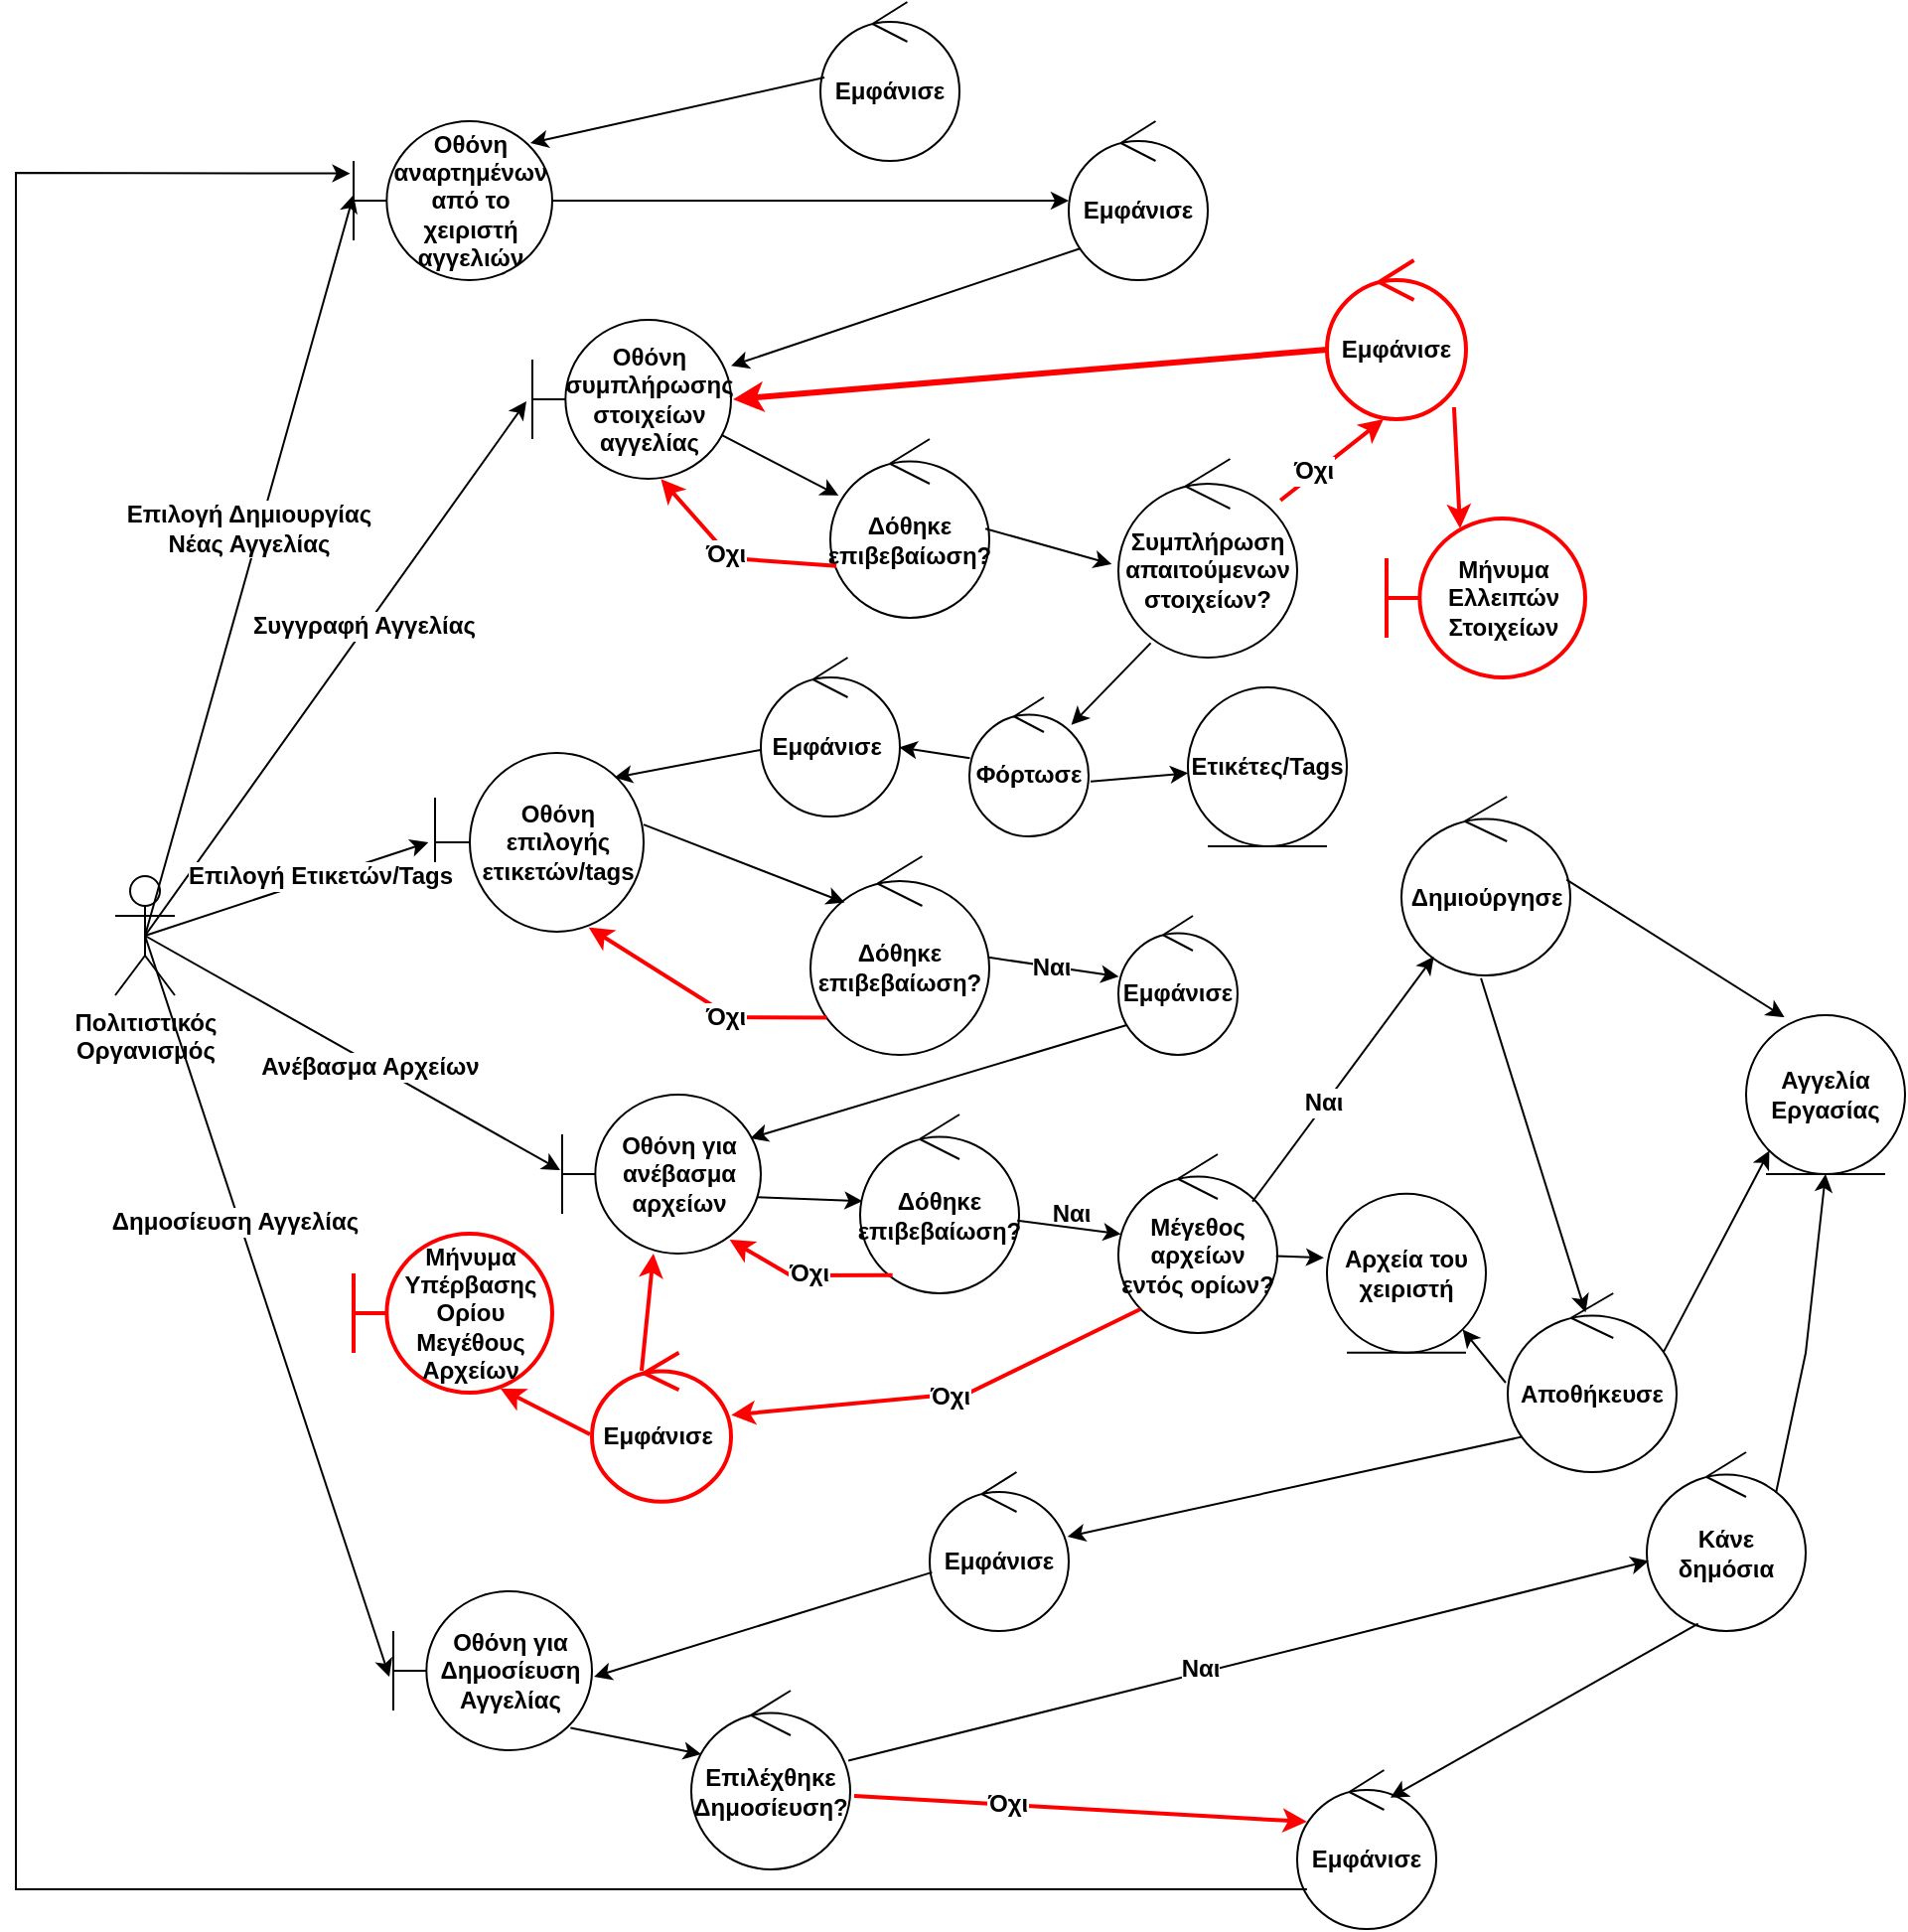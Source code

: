 <mxfile version="21.2.9" type="device">
  <diagram name="Page-1" id="hE9ssMhjJrDO1SPnjomx">
    <mxGraphModel dx="1434" dy="764" grid="1" gridSize="10" guides="1" tooltips="1" connect="1" arrows="1" fold="1" page="1" pageScale="1" pageWidth="850" pageHeight="1100" math="0" shadow="0">
      <root>
        <mxCell id="0" />
        <mxCell id="1" parent="0" />
        <mxCell id="BGifTTCd_8eWKmfKLKCY-4" value="Πολιτιστικός &lt;br&gt;Οργανισμός" style="shape=umlActor;verticalLabelPosition=bottom;verticalAlign=top;html=1;outlineConnect=0;rounded=1;labelBackgroundColor=default;fontStyle=1;labelBorderColor=none;" parent="1" vertex="1">
          <mxGeometry x="59" y="450" width="30" height="60" as="geometry" />
        </mxCell>
        <mxCell id="BGifTTCd_8eWKmfKLKCY-9" value="Οθόνη αναρτημένων από το χειριστή αγγελιών" style="shape=umlBoundary;whiteSpace=wrap;html=1;rounded=1;labelBackgroundColor=none;fontStyle=1;labelBorderColor=none;" parent="1" vertex="1">
          <mxGeometry x="179" y="70" width="100" height="80" as="geometry" />
        </mxCell>
        <mxCell id="BGifTTCd_8eWKmfKLKCY-11" value="" style="endArrow=classic;html=1;rounded=1;exitX=0.5;exitY=0.5;exitDx=0;exitDy=0;exitPerimeter=0;entryX=0;entryY=0.463;entryDx=0;entryDy=0;entryPerimeter=0;labelBackgroundColor=none;fontColor=default;fontStyle=1;labelBorderColor=none;" parent="1" source="BGifTTCd_8eWKmfKLKCY-4" target="BGifTTCd_8eWKmfKLKCY-9" edge="1">
          <mxGeometry width="50" height="50" relative="1" as="geometry">
            <mxPoint x="679" y="350" as="sourcePoint" />
            <mxPoint x="729" y="300" as="targetPoint" />
          </mxGeometry>
        </mxCell>
        <mxCell id="BGifTTCd_8eWKmfKLKCY-17" value="&lt;span style=&quot;font-size: 12px;&quot;&gt;Επιλογή Δημιουργίας&lt;br&gt;Νέας Αγγελίας&lt;br&gt;&lt;/span&gt;" style="edgeLabel;html=1;align=center;verticalAlign=middle;resizable=0;points=[];rounded=1;labelBackgroundColor=default;fontStyle=1;labelBorderColor=none;" parent="BGifTTCd_8eWKmfKLKCY-11" vertex="1" connectable="0">
          <mxGeometry x="0.135" y="2" relative="1" as="geometry">
            <mxPoint x="-6" y="7" as="offset" />
          </mxGeometry>
        </mxCell>
        <mxCell id="BGifTTCd_8eWKmfKLKCY-12" value="Εμφάνισε" style="ellipse;shape=umlControl;whiteSpace=wrap;html=1;rounded=1;labelBackgroundColor=none;fontStyle=1;labelBorderColor=none;" parent="1" vertex="1">
          <mxGeometry x="414" y="10" width="70" height="80" as="geometry" />
        </mxCell>
        <mxCell id="BGifTTCd_8eWKmfKLKCY-13" value="" style="endArrow=classic;html=1;rounded=1;exitX=0.029;exitY=0.475;exitDx=0;exitDy=0;exitPerimeter=0;labelBackgroundColor=none;fontColor=default;fontStyle=1;labelBorderColor=none;entryX=0.89;entryY=0.138;entryDx=0;entryDy=0;entryPerimeter=0;" parent="1" source="BGifTTCd_8eWKmfKLKCY-12" target="BGifTTCd_8eWKmfKLKCY-9" edge="1">
          <mxGeometry width="50" height="50" relative="1" as="geometry">
            <mxPoint x="819" y="390" as="sourcePoint" />
            <mxPoint x="419" y="110" as="targetPoint" />
          </mxGeometry>
        </mxCell>
        <mxCell id="BGifTTCd_8eWKmfKLKCY-18" value="Εμφάνισε" style="ellipse;shape=umlControl;whiteSpace=wrap;html=1;rounded=1;labelBackgroundColor=none;fontStyle=1;labelBorderColor=none;" parent="1" vertex="1">
          <mxGeometry x="539" y="70" width="70" height="80" as="geometry" />
        </mxCell>
        <mxCell id="BGifTTCd_8eWKmfKLKCY-19" value="" style="endArrow=classic;html=1;rounded=1;labelBackgroundColor=none;fontColor=default;fontStyle=1;labelBorderColor=none;" parent="1" source="BGifTTCd_8eWKmfKLKCY-9" target="BGifTTCd_8eWKmfKLKCY-18" edge="1">
          <mxGeometry width="50" height="50" relative="1" as="geometry">
            <mxPoint x="749" y="360" as="sourcePoint" />
            <mxPoint x="799" y="310" as="targetPoint" />
          </mxGeometry>
        </mxCell>
        <mxCell id="BGifTTCd_8eWKmfKLKCY-20" value="Οθόνη συμπλήρωσης στοιχείων αγγελίας" style="shape=umlBoundary;whiteSpace=wrap;html=1;rounded=1;labelBackgroundColor=none;fontStyle=1;labelBorderColor=none;" parent="1" vertex="1">
          <mxGeometry x="269" y="170" width="100" height="80" as="geometry" />
        </mxCell>
        <mxCell id="BGifTTCd_8eWKmfKLKCY-21" value="" style="endArrow=classic;html=1;rounded=1;exitX=0.086;exitY=0.8;exitDx=0;exitDy=0;exitPerimeter=0;labelBackgroundColor=none;fontColor=default;fontStyle=1;labelBorderColor=none;" parent="1" source="BGifTTCd_8eWKmfKLKCY-18" target="BGifTTCd_8eWKmfKLKCY-20" edge="1">
          <mxGeometry width="50" height="50" relative="1" as="geometry">
            <mxPoint x="689" y="340" as="sourcePoint" />
            <mxPoint x="739" y="290" as="targetPoint" />
          </mxGeometry>
        </mxCell>
        <mxCell id="BGifTTCd_8eWKmfKLKCY-23" value="" style="endArrow=classic;html=1;rounded=1;exitX=0.5;exitY=0.5;exitDx=0;exitDy=0;exitPerimeter=0;entryX=-0.03;entryY=0.513;entryDx=0;entryDy=0;entryPerimeter=0;labelBackgroundColor=none;fontColor=default;fontStyle=1;labelBorderColor=none;" parent="1" source="BGifTTCd_8eWKmfKLKCY-4" target="BGifTTCd_8eWKmfKLKCY-20" edge="1">
          <mxGeometry width="50" height="50" relative="1" as="geometry">
            <mxPoint x="689" y="340" as="sourcePoint" />
            <mxPoint x="739" y="290" as="targetPoint" />
          </mxGeometry>
        </mxCell>
        <mxCell id="BGifTTCd_8eWKmfKLKCY-24" value="&lt;font style=&quot;font-size: 12px;&quot;&gt;Συγγραφή Αγγελίας&lt;/font&gt;" style="edgeLabel;html=1;align=center;verticalAlign=middle;resizable=0;points=[];rounded=1;labelBackgroundColor=default;fontStyle=1;labelBorderColor=none;" parent="BGifTTCd_8eWKmfKLKCY-23" vertex="1" connectable="0">
          <mxGeometry x="0.157" y="2" relative="1" as="geometry">
            <mxPoint as="offset" />
          </mxGeometry>
        </mxCell>
        <mxCell id="BGifTTCd_8eWKmfKLKCY-26" value="Οθόνη επιλογής ετικετών/tags" style="shape=umlBoundary;whiteSpace=wrap;html=1;rounded=1;labelBackgroundColor=none;fontStyle=1;labelBorderColor=none;" parent="1" vertex="1">
          <mxGeometry x="220" y="388" width="105" height="90" as="geometry" />
        </mxCell>
        <mxCell id="BGifTTCd_8eWKmfKLKCY-28" value="" style="endArrow=classic;html=1;rounded=1;labelBackgroundColor=none;fontColor=default;fontStyle=1;labelBorderColor=none;entryX=0.855;entryY=0.198;entryDx=0;entryDy=0;entryPerimeter=0;exitX=0.181;exitY=0.927;exitDx=0;exitDy=0;exitPerimeter=0;" parent="1" source="BGifTTCd_8eWKmfKLKCY-31" target="zKwYNfhKX217E5rTL9SB-1" edge="1">
          <mxGeometry width="50" height="50" relative="1" as="geometry">
            <mxPoint x="629" y="340" as="sourcePoint" />
            <mxPoint x="589" y="300" as="targetPoint" />
          </mxGeometry>
        </mxCell>
        <mxCell id="BGifTTCd_8eWKmfKLKCY-29" value="" style="endArrow=classic;html=1;rounded=1;entryX=-0.032;entryY=0.5;entryDx=0;entryDy=0;entryPerimeter=0;exitX=0.5;exitY=0.5;exitDx=0;exitDy=0;exitPerimeter=0;labelBackgroundColor=none;fontColor=default;fontStyle=1;labelBorderColor=none;" parent="1" source="BGifTTCd_8eWKmfKLKCY-4" target="BGifTTCd_8eWKmfKLKCY-26" edge="1">
          <mxGeometry width="50" height="50" relative="1" as="geometry">
            <mxPoint x="369" y="550" as="sourcePoint" />
            <mxPoint x="419" y="500" as="targetPoint" />
          </mxGeometry>
        </mxCell>
        <mxCell id="BGifTTCd_8eWKmfKLKCY-30" value="&lt;font style=&quot;font-size: 12px;&quot;&gt;Επιλογή Ετικετών/Tags&lt;/font&gt;" style="edgeLabel;html=1;align=center;verticalAlign=middle;resizable=0;points=[];rounded=1;labelBackgroundColor=default;fontStyle=1;labelBorderColor=none;" parent="BGifTTCd_8eWKmfKLKCY-29" vertex="1" connectable="0">
          <mxGeometry x="0.233" y="1" relative="1" as="geometry">
            <mxPoint as="offset" />
          </mxGeometry>
        </mxCell>
        <mxCell id="BGifTTCd_8eWKmfKLKCY-31" value="Συμπλήρωση απαιτούμενων στοιχείων?" style="ellipse;shape=umlControl;whiteSpace=wrap;html=1;rounded=1;labelBackgroundColor=none;fontStyle=1;labelBorderColor=none;" parent="1" vertex="1">
          <mxGeometry x="564" y="240" width="90" height="100" as="geometry" />
        </mxCell>
        <mxCell id="BGifTTCd_8eWKmfKLKCY-33" value="Οθόνη για ανέβασμα αρχείων" style="shape=umlBoundary;whiteSpace=wrap;html=1;rounded=1;labelBackgroundColor=none;fontStyle=1;labelBorderColor=none;" parent="1" vertex="1">
          <mxGeometry x="284" y="560" width="100" height="80" as="geometry" />
        </mxCell>
        <mxCell id="BGifTTCd_8eWKmfKLKCY-34" value="" style="endArrow=classic;html=1;rounded=1;labelBackgroundColor=none;fontColor=default;fontStyle=1;labelBorderColor=none;exitX=0.996;exitY=0.509;exitDx=0;exitDy=0;exitPerimeter=0;" parent="1" source="7gwhC9eJO-pZnRwxFZpX-6" target="BGifTTCd_8eWKmfKLKCY-38" edge="1">
          <mxGeometry width="50" height="50" relative="1" as="geometry">
            <mxPoint x="629" y="480" as="sourcePoint" />
            <mxPoint x="509" y="480" as="targetPoint" />
          </mxGeometry>
        </mxCell>
        <mxCell id="BGifTTCd_8eWKmfKLKCY-35" value="&lt;font style=&quot;font-size: 12px;&quot;&gt;Ναι&lt;/font&gt;" style="edgeLabel;html=1;align=center;verticalAlign=middle;resizable=0;points=[];rounded=1;labelBackgroundColor=default;fontStyle=1;labelBorderColor=none;" parent="BGifTTCd_8eWKmfKLKCY-34" vertex="1" connectable="0">
          <mxGeometry x="-0.283" y="-2" relative="1" as="geometry">
            <mxPoint x="8" y="-1" as="offset" />
          </mxGeometry>
        </mxCell>
        <mxCell id="BGifTTCd_8eWKmfKLKCY-36" value="" style="endArrow=classic;html=1;rounded=1;entryX=-0.01;entryY=0.475;entryDx=0;entryDy=0;entryPerimeter=0;exitX=0.5;exitY=0.5;exitDx=0;exitDy=0;exitPerimeter=0;labelBackgroundColor=none;fontColor=default;fontStyle=1;labelBorderColor=none;" parent="1" source="BGifTTCd_8eWKmfKLKCY-4" target="BGifTTCd_8eWKmfKLKCY-33" edge="1">
          <mxGeometry width="50" height="50" relative="1" as="geometry">
            <mxPoint x="79" y="370" as="sourcePoint" />
            <mxPoint x="419" y="380" as="targetPoint" />
          </mxGeometry>
        </mxCell>
        <mxCell id="BGifTTCd_8eWKmfKLKCY-37" value="&lt;font style=&quot;font-size: 12px;&quot;&gt;Ανέβασμα Αρχείων&lt;/font&gt;" style="edgeLabel;html=1;align=center;verticalAlign=middle;resizable=0;points=[];rounded=1;labelBackgroundColor=default;fontStyle=1;labelBorderColor=none;" parent="BGifTTCd_8eWKmfKLKCY-36" vertex="1" connectable="0">
          <mxGeometry x="0.092" y="-2" relative="1" as="geometry">
            <mxPoint as="offset" />
          </mxGeometry>
        </mxCell>
        <mxCell id="BGifTTCd_8eWKmfKLKCY-38" value="Εμφάνισε" style="ellipse;shape=umlControl;whiteSpace=wrap;html=1;rounded=1;labelBackgroundColor=none;fontStyle=1;labelBorderColor=none;" parent="1" vertex="1">
          <mxGeometry x="564" y="470" width="60" height="70" as="geometry" />
        </mxCell>
        <mxCell id="BGifTTCd_8eWKmfKLKCY-39" value="" style="endArrow=classic;html=1;rounded=1;exitX=0.077;exitY=0.784;exitDx=0;exitDy=0;exitPerimeter=0;entryX=0.946;entryY=0.275;entryDx=0;entryDy=0;entryPerimeter=0;labelBackgroundColor=none;fontColor=default;fontStyle=1;labelBorderColor=none;" parent="1" source="BGifTTCd_8eWKmfKLKCY-38" target="BGifTTCd_8eWKmfKLKCY-33" edge="1">
          <mxGeometry width="50" height="50" relative="1" as="geometry">
            <mxPoint x="369" y="440" as="sourcePoint" />
            <mxPoint x="419" y="390" as="targetPoint" />
          </mxGeometry>
        </mxCell>
        <mxCell id="BGifTTCd_8eWKmfKLKCY-40" value="Εμφάνισε&amp;nbsp;" style="ellipse;shape=umlControl;whiteSpace=wrap;html=1;rounded=1;labelBackgroundColor=none;fontStyle=1;labelBorderColor=none;" parent="1" vertex="1">
          <mxGeometry x="384" y="340" width="70" height="80" as="geometry" />
        </mxCell>
        <mxCell id="BGifTTCd_8eWKmfKLKCY-41" value="" style="endArrow=classic;html=1;rounded=1;entryX=0.86;entryY=0.138;entryDx=0;entryDy=0;entryPerimeter=0;labelBackgroundColor=none;fontColor=default;fontStyle=1;labelBorderColor=none;" parent="1" source="BGifTTCd_8eWKmfKLKCY-40" target="BGifTTCd_8eWKmfKLKCY-26" edge="1">
          <mxGeometry width="50" height="50" relative="1" as="geometry">
            <mxPoint x="369" y="440" as="sourcePoint" />
            <mxPoint x="419" y="390" as="targetPoint" />
          </mxGeometry>
        </mxCell>
        <mxCell id="BGifTTCd_8eWKmfKLKCY-42" value="Μέγεθος αρχείων εντός ορίων?" style="ellipse;shape=umlControl;whiteSpace=wrap;html=1;rounded=1;labelBackgroundColor=none;fontStyle=1;labelBorderColor=none;" parent="1" vertex="1">
          <mxGeometry x="564" y="590" width="80" height="90" as="geometry" />
        </mxCell>
        <mxCell id="BGifTTCd_8eWKmfKLKCY-44" value="" style="endArrow=classic;html=1;rounded=1;exitX=0.981;exitY=0.645;exitDx=0;exitDy=0;exitPerimeter=0;labelBackgroundColor=none;fontColor=default;fontStyle=1;labelBorderColor=none;entryX=0.015;entryY=0.485;entryDx=0;entryDy=0;entryPerimeter=0;" parent="1" source="BGifTTCd_8eWKmfKLKCY-33" target="7gwhC9eJO-pZnRwxFZpX-12" edge="1">
          <mxGeometry width="50" height="50" relative="1" as="geometry">
            <mxPoint x="369" y="520" as="sourcePoint" />
            <mxPoint x="435" y="609" as="targetPoint" />
          </mxGeometry>
        </mxCell>
        <mxCell id="BGifTTCd_8eWKmfKLKCY-46" value="&lt;font style=&quot;font-size: 12px;&quot;&gt;Αγγελία Εργασίας&lt;/font&gt;" style="ellipse;shape=umlEntity;whiteSpace=wrap;html=1;fontFamily=Helvetica;fontSize=11;rounded=1;labelBackgroundColor=none;fontStyle=1;labelBorderColor=none;" parent="1" vertex="1">
          <mxGeometry x="880" y="520" width="80" height="80" as="geometry" />
        </mxCell>
        <mxCell id="BGifTTCd_8eWKmfKLKCY-47" value="" style="endArrow=classic;html=1;rounded=1;exitX=0.471;exitY=1.015;exitDx=0;exitDy=0;exitPerimeter=0;labelBackgroundColor=none;fontColor=default;fontStyle=1;labelBorderColor=none;entryX=0.461;entryY=0.107;entryDx=0;entryDy=0;entryPerimeter=0;" parent="1" source="BGifTTCd_8eWKmfKLKCY-49" target="7gwhC9eJO-pZnRwxFZpX-19" edge="1">
          <mxGeometry width="50" height="50" relative="1" as="geometry">
            <mxPoint x="755" y="645" as="sourcePoint" />
            <mxPoint x="858" y="640" as="targetPoint" />
          </mxGeometry>
        </mxCell>
        <mxCell id="BGifTTCd_8eWKmfKLKCY-49" value="Δημιούργησε" style="ellipse;shape=umlControl;whiteSpace=wrap;html=1;rounded=1;labelBackgroundColor=none;fontStyle=1;labelBorderColor=none;" parent="1" vertex="1">
          <mxGeometry x="706.5" y="410" width="85" height="90" as="geometry" />
        </mxCell>
        <mxCell id="BGifTTCd_8eWKmfKLKCY-50" value="" style="endArrow=classic;html=1;rounded=1;exitX=0.844;exitY=0.265;exitDx=0;exitDy=0;exitPerimeter=0;labelBackgroundColor=none;fontColor=default;fontStyle=1;labelBorderColor=none;" parent="1" source="BGifTTCd_8eWKmfKLKCY-42" target="BGifTTCd_8eWKmfKLKCY-49" edge="1">
          <mxGeometry width="50" height="50" relative="1" as="geometry">
            <mxPoint x="697.37" y="600" as="sourcePoint" />
            <mxPoint x="747.37" y="550" as="targetPoint" />
          </mxGeometry>
        </mxCell>
        <mxCell id="BGifTTCd_8eWKmfKLKCY-51" value="Εμφάνισε" style="ellipse;shape=umlControl;whiteSpace=wrap;html=1;rounded=1;labelBackgroundColor=none;fontStyle=1;labelBorderColor=none;" parent="1" vertex="1">
          <mxGeometry x="469" y="750" width="70" height="80" as="geometry" />
        </mxCell>
        <mxCell id="BGifTTCd_8eWKmfKLKCY-52" value="Οθόνη για Δημοσίευση Αγγελίας" style="shape=umlBoundary;whiteSpace=wrap;html=1;rounded=1;labelBackgroundColor=none;fontStyle=1;labelBorderColor=none;" parent="1" vertex="1">
          <mxGeometry x="199" y="810" width="100" height="80" as="geometry" />
        </mxCell>
        <mxCell id="BGifTTCd_8eWKmfKLKCY-54" value="" style="endArrow=classic;html=1;rounded=1;entryX=1.01;entryY=0.538;entryDx=0;entryDy=0;entryPerimeter=0;labelBackgroundColor=none;fontColor=default;fontStyle=1;labelBorderColor=none;" parent="1" source="BGifTTCd_8eWKmfKLKCY-51" target="BGifTTCd_8eWKmfKLKCY-52" edge="1">
          <mxGeometry width="50" height="50" relative="1" as="geometry">
            <mxPoint x="369" y="750" as="sourcePoint" />
            <mxPoint x="419" y="700" as="targetPoint" />
          </mxGeometry>
        </mxCell>
        <mxCell id="BGifTTCd_8eWKmfKLKCY-55" value="" style="endArrow=classic;html=1;rounded=1;exitX=0.5;exitY=0.5;exitDx=0;exitDy=0;exitPerimeter=0;entryX=-0.02;entryY=0.538;entryDx=0;entryDy=0;entryPerimeter=0;labelBackgroundColor=none;fontColor=default;fontStyle=1;labelBorderColor=none;" parent="1" source="BGifTTCd_8eWKmfKLKCY-4" target="BGifTTCd_8eWKmfKLKCY-52" edge="1">
          <mxGeometry width="50" height="50" relative="1" as="geometry">
            <mxPoint x="369" y="700" as="sourcePoint" />
            <mxPoint x="419" y="650" as="targetPoint" />
          </mxGeometry>
        </mxCell>
        <mxCell id="BGifTTCd_8eWKmfKLKCY-56" value="&lt;font style=&quot;font-size: 12px;&quot;&gt;Δημοσίευση Αγγελίας&lt;/font&gt;" style="edgeLabel;html=1;align=center;verticalAlign=middle;resizable=0;points=[];rounded=1;labelBackgroundColor=default;fontStyle=1;labelBorderColor=none;" parent="BGifTTCd_8eWKmfKLKCY-55" vertex="1" connectable="0">
          <mxGeometry x="0.157" y="-2" relative="1" as="geometry">
            <mxPoint x="-24" y="-72" as="offset" />
          </mxGeometry>
        </mxCell>
        <mxCell id="BGifTTCd_8eWKmfKLKCY-57" value="Επιλέχθηκε Δημοσίευση?" style="ellipse;shape=umlControl;whiteSpace=wrap;html=1;rounded=1;labelBackgroundColor=none;fontStyle=1;labelBorderColor=none;" parent="1" vertex="1">
          <mxGeometry x="349" y="860" width="80" height="90" as="geometry" />
        </mxCell>
        <mxCell id="BGifTTCd_8eWKmfKLKCY-58" value="" style="endArrow=classic;html=1;rounded=1;exitX=0.892;exitY=0.86;exitDx=0;exitDy=0;exitPerimeter=0;entryX=0.063;entryY=0.356;entryDx=0;entryDy=0;entryPerimeter=0;labelBackgroundColor=none;fontColor=default;fontStyle=1;labelBorderColor=none;" parent="1" source="BGifTTCd_8eWKmfKLKCY-52" target="BGifTTCd_8eWKmfKLKCY-57" edge="1">
          <mxGeometry width="50" height="50" relative="1" as="geometry">
            <mxPoint x="369" y="840" as="sourcePoint" />
            <mxPoint x="419" y="790" as="targetPoint" />
          </mxGeometry>
        </mxCell>
        <mxCell id="BGifTTCd_8eWKmfKLKCY-59" value="Κάνε δημόσια" style="ellipse;shape=umlControl;whiteSpace=wrap;html=1;rounded=1;labelBackgroundColor=none;fontStyle=1;labelBorderColor=none;" parent="1" vertex="1">
          <mxGeometry x="830" y="740" width="80" height="90" as="geometry" />
        </mxCell>
        <mxCell id="BGifTTCd_8eWKmfKLKCY-60" value="" style="endArrow=classic;html=1;rounded=1;labelBackgroundColor=none;fontColor=default;fontStyle=1;labelBorderColor=none;" parent="1" source="BGifTTCd_8eWKmfKLKCY-57" target="BGifTTCd_8eWKmfKLKCY-59" edge="1">
          <mxGeometry width="50" height="50" relative="1" as="geometry">
            <mxPoint x="369" y="820" as="sourcePoint" />
            <mxPoint x="419" y="770" as="targetPoint" />
          </mxGeometry>
        </mxCell>
        <mxCell id="BGifTTCd_8eWKmfKLKCY-62" value="&lt;font style=&quot;font-size: 12px;&quot;&gt;Ναι&lt;/font&gt;" style="edgeLabel;html=1;align=center;verticalAlign=middle;resizable=0;points=[];rounded=1;labelBackgroundColor=default;fontStyle=1;labelBorderColor=none;" parent="BGifTTCd_8eWKmfKLKCY-60" vertex="1" connectable="0">
          <mxGeometry x="-0.491" relative="1" as="geometry">
            <mxPoint x="74" y="-21" as="offset" />
          </mxGeometry>
        </mxCell>
        <mxCell id="BGifTTCd_8eWKmfKLKCY-64" value="Εμφάνισε" style="ellipse;shape=umlControl;whiteSpace=wrap;html=1;rounded=1;labelBackgroundColor=none;fontStyle=1;labelBorderColor=none;" parent="1" vertex="1">
          <mxGeometry x="654" y="900" width="70" height="80" as="geometry" />
        </mxCell>
        <mxCell id="BGifTTCd_8eWKmfKLKCY-65" value="" style="endArrow=classic;html=1;rounded=1;exitX=0.323;exitY=0.959;exitDx=0;exitDy=0;exitPerimeter=0;labelBackgroundColor=none;fontColor=default;fontStyle=1;labelBorderColor=none;entryX=0.671;entryY=0.173;entryDx=0;entryDy=0;entryPerimeter=0;" parent="1" source="BGifTTCd_8eWKmfKLKCY-59" target="BGifTTCd_8eWKmfKLKCY-64" edge="1">
          <mxGeometry width="50" height="50" relative="1" as="geometry">
            <mxPoint x="369" y="930" as="sourcePoint" />
            <mxPoint x="419" y="880" as="targetPoint" />
          </mxGeometry>
        </mxCell>
        <mxCell id="BGifTTCd_8eWKmfKLKCY-68" value="Εμφάνισε" style="ellipse;shape=umlControl;whiteSpace=wrap;html=1;rounded=1;labelBackgroundColor=none;fontStyle=1;labelBorderColor=none;strokeColor=#FF0000;strokeWidth=2;" parent="1" vertex="1">
          <mxGeometry x="669" y="140" width="70" height="80" as="geometry" />
        </mxCell>
        <mxCell id="BGifTTCd_8eWKmfKLKCY-69" value="Μήνυμα Ελλειπών Στοιχείων" style="shape=umlBoundary;whiteSpace=wrap;html=1;rounded=1;labelBackgroundColor=none;fontStyle=1;labelBorderColor=none;strokeWidth=2;strokeColor=#FF0000;" parent="1" vertex="1">
          <mxGeometry x="699" y="270" width="100" height="80" as="geometry" />
        </mxCell>
        <mxCell id="BGifTTCd_8eWKmfKLKCY-70" value="" style="endArrow=classic;html=1;rounded=1;entryX=0.407;entryY=1;entryDx=0;entryDy=0;entryPerimeter=0;labelBackgroundColor=none;fontColor=default;fontStyle=1;labelBorderColor=none;strokeColor=#FF0000;strokeWidth=2;" parent="1" source="BGifTTCd_8eWKmfKLKCY-31" target="BGifTTCd_8eWKmfKLKCY-68" edge="1">
          <mxGeometry width="50" height="50" relative="1" as="geometry">
            <mxPoint x="723" y="454" as="sourcePoint" />
            <mxPoint x="419" y="410" as="targetPoint" />
          </mxGeometry>
        </mxCell>
        <mxCell id="BGifTTCd_8eWKmfKLKCY-72" value="&lt;font style=&quot;font-size: 12px;&quot;&gt;Όχι&lt;/font&gt;" style="edgeLabel;html=1;align=center;verticalAlign=middle;resizable=0;points=[];rounded=1;labelBackgroundColor=default;fontStyle=1;labelBorderColor=none;" parent="BGifTTCd_8eWKmfKLKCY-70" vertex="1" connectable="0">
          <mxGeometry x="-0.32" y="2" relative="1" as="geometry">
            <mxPoint as="offset" />
          </mxGeometry>
        </mxCell>
        <mxCell id="BGifTTCd_8eWKmfKLKCY-71" value="" style="endArrow=classic;html=1;rounded=1;labelBackgroundColor=none;fontColor=default;fontStyle=1;labelBorderColor=none;strokeColor=#FF0000;strokeWidth=2;exitX=0.914;exitY=0.925;exitDx=0;exitDy=0;exitPerimeter=0;entryX=0.37;entryY=0.063;entryDx=0;entryDy=0;entryPerimeter=0;" parent="1" source="BGifTTCd_8eWKmfKLKCY-68" target="BGifTTCd_8eWKmfKLKCY-69" edge="1">
          <mxGeometry width="50" height="50" relative="1" as="geometry">
            <mxPoint x="369" y="460" as="sourcePoint" />
            <mxPoint x="739" y="570" as="targetPoint" />
          </mxGeometry>
        </mxCell>
        <mxCell id="BGifTTCd_8eWKmfKLKCY-75" value="&lt;font style=&quot;font-size: 12px;&quot;&gt;Ναι&lt;/font&gt;" style="edgeLabel;html=1;align=center;verticalAlign=middle;resizable=0;points=[];rounded=1;labelBackgroundColor=default;fontStyle=1;labelBorderColor=none;" parent="1" vertex="1" connectable="0">
          <mxGeometry x="618.996" y="477.999" as="geometry">
            <mxPoint x="-79" y="142" as="offset" />
          </mxGeometry>
        </mxCell>
        <mxCell id="BGifTTCd_8eWKmfKLKCY-76" value="Εμφάνισε&amp;nbsp;" style="ellipse;shape=umlControl;whiteSpace=wrap;html=1;rounded=1;labelBackgroundColor=none;fontStyle=1;labelBorderColor=none;strokeColor=#FF0000;strokeWidth=2;" parent="1" vertex="1">
          <mxGeometry x="299" y="689.9" width="70" height="75" as="geometry" />
        </mxCell>
        <mxCell id="BGifTTCd_8eWKmfKLKCY-78" value="" style="endArrow=classic;html=1;rounded=0;hachureGap=4;fontFamily=Architects Daughter;fontSource=https%3A%2F%2Ffonts.googleapis.com%2Fcss%3Ffamily%3DArchitects%2BDaughter;fontSize=16;exitX=0.138;exitY=0.867;exitDx=0;exitDy=0;exitPerimeter=0;strokeColor=#FF0000;strokeWidth=2;entryX=1.002;entryY=0.418;entryDx=0;entryDy=0;entryPerimeter=0;" parent="1" source="BGifTTCd_8eWKmfKLKCY-42" target="BGifTTCd_8eWKmfKLKCY-76" edge="1">
          <mxGeometry width="50" height="50" relative="1" as="geometry">
            <mxPoint x="289" y="750" as="sourcePoint" />
            <mxPoint x="479" y="720" as="targetPoint" />
            <Array as="points">
              <mxPoint x="489" y="710" />
            </Array>
          </mxGeometry>
        </mxCell>
        <mxCell id="BGifTTCd_8eWKmfKLKCY-80" value="&lt;font face=&quot;Helvetica&quot; style=&quot;font-size: 12px;&quot;&gt;Όχι&lt;/font&gt;" style="edgeLabel;html=1;align=center;verticalAlign=middle;resizable=0;points=[];fontSize=20;fontFamily=Architects Daughter;fontStyle=1" parent="BGifTTCd_8eWKmfKLKCY-78" vertex="1" connectable="0">
          <mxGeometry x="-0.455" y="3" relative="1" as="geometry">
            <mxPoint x="-45" y="12" as="offset" />
          </mxGeometry>
        </mxCell>
        <mxCell id="BGifTTCd_8eWKmfKLKCY-84" value="" style="endArrow=classic;html=1;rounded=0;hachureGap=4;fontFamily=Architects Daughter;fontSource=https%3A%2F%2Ffonts.googleapis.com%2Fcss%3Ffamily%3DArchitects%2BDaughter;fontSize=16;exitX=1.025;exitY=0.589;exitDx=0;exitDy=0;exitPerimeter=0;fontStyle=1;strokeColor=#FF0000;strokeWidth=2;entryX=0.071;entryY=0.325;entryDx=0;entryDy=0;entryPerimeter=0;" parent="1" source="BGifTTCd_8eWKmfKLKCY-57" target="BGifTTCd_8eWKmfKLKCY-64" edge="1">
          <mxGeometry width="50" height="50" relative="1" as="geometry">
            <mxPoint x="289" y="950" as="sourcePoint" />
            <mxPoint x="490" y="1042.03" as="targetPoint" />
          </mxGeometry>
        </mxCell>
        <mxCell id="BGifTTCd_8eWKmfKLKCY-85" value="&lt;font face=&quot;Helvetica&quot; style=&quot;font-size: 12px;&quot;&gt;Όχι&lt;/font&gt;" style="edgeLabel;html=1;align=center;verticalAlign=middle;resizable=0;points=[];fontSize=20;fontFamily=Architects Daughter;fontStyle=1" parent="BGifTTCd_8eWKmfKLKCY-84" vertex="1" connectable="0">
          <mxGeometry x="-0.38" y="-2" relative="1" as="geometry">
            <mxPoint x="6" y="-5" as="offset" />
          </mxGeometry>
        </mxCell>
        <mxCell id="zKwYNfhKX217E5rTL9SB-1" value="Φόρτωσε" style="ellipse;shape=umlControl;whiteSpace=wrap;html=1;rounded=1;labelBackgroundColor=none;fontStyle=1;labelBorderColor=none;" parent="1" vertex="1">
          <mxGeometry x="489" y="360" width="60" height="70" as="geometry" />
        </mxCell>
        <mxCell id="zKwYNfhKX217E5rTL9SB-2" value="&lt;font style=&quot;font-size: 12px;&quot;&gt;Ετικέτες/Tags&lt;/font&gt;" style="ellipse;shape=umlEntity;whiteSpace=wrap;html=1;fontFamily=Helvetica;fontSize=11;rounded=1;labelBackgroundColor=none;fontStyle=1;labelBorderColor=none;" parent="1" vertex="1">
          <mxGeometry x="599" y="355" width="80" height="80" as="geometry" />
        </mxCell>
        <mxCell id="zKwYNfhKX217E5rTL9SB-3" value="" style="endArrow=classic;html=1;rounded=0;hachureGap=4;fontFamily=Architects Daughter;fontSource=https%3A%2F%2Ffonts.googleapis.com%2Fcss%3Ffamily%3DArchitects%2BDaughter;fontSize=16;exitX=1.017;exitY=0.606;exitDx=0;exitDy=0;exitPerimeter=0;" parent="1" source="zKwYNfhKX217E5rTL9SB-1" target="zKwYNfhKX217E5rTL9SB-2" edge="1">
          <mxGeometry width="50" height="50" relative="1" as="geometry">
            <mxPoint x="409" y="600" as="sourcePoint" />
            <mxPoint x="459" y="550" as="targetPoint" />
          </mxGeometry>
        </mxCell>
        <mxCell id="zKwYNfhKX217E5rTL9SB-4" value="" style="endArrow=classic;html=1;rounded=0;hachureGap=4;fontFamily=Architects Daughter;fontSource=https%3A%2F%2Ffonts.googleapis.com%2Fcss%3Ffamily%3DArchitects%2BDaughter;fontSize=16;" parent="1" source="zKwYNfhKX217E5rTL9SB-1" target="BGifTTCd_8eWKmfKLKCY-40" edge="1">
          <mxGeometry width="50" height="50" relative="1" as="geometry">
            <mxPoint x="569" y="340" as="sourcePoint" />
            <mxPoint x="459" y="550" as="targetPoint" />
          </mxGeometry>
        </mxCell>
        <mxCell id="YW2BGpZsonBWHjUEQiTw-1" value="" style="endArrow=classic;html=1;rounded=0;exitX=0.357;exitY=0.121;exitDx=0;exitDy=0;exitPerimeter=0;strokeColor=#FF0000;strokeWidth=2;" parent="1" source="BGifTTCd_8eWKmfKLKCY-76" target="BGifTTCd_8eWKmfKLKCY-33" edge="1">
          <mxGeometry width="50" height="50" relative="1" as="geometry">
            <mxPoint x="409" y="730" as="sourcePoint" />
            <mxPoint x="459" y="680" as="targetPoint" />
            <Array as="points" />
          </mxGeometry>
        </mxCell>
        <mxCell id="7gwhC9eJO-pZnRwxFZpX-1" value="Δόθηκε επιβεβαίωση?" style="ellipse;shape=umlControl;whiteSpace=wrap;html=1;rounded=1;labelBackgroundColor=none;fontStyle=1;labelBorderColor=none;" parent="1" vertex="1">
          <mxGeometry x="419" y="230" width="80" height="90" as="geometry" />
        </mxCell>
        <mxCell id="7gwhC9eJO-pZnRwxFZpX-2" value="" style="endArrow=classic;html=1;rounded=0;exitX=0.95;exitY=0.723;exitDx=0;exitDy=0;exitPerimeter=0;entryX=0.052;entryY=0.316;entryDx=0;entryDy=0;entryPerimeter=0;" parent="1" source="BGifTTCd_8eWKmfKLKCY-20" target="7gwhC9eJO-pZnRwxFZpX-1" edge="1">
          <mxGeometry width="50" height="50" relative="1" as="geometry">
            <mxPoint x="355" y="254" as="sourcePoint" />
            <mxPoint x="379" y="270" as="targetPoint" />
          </mxGeometry>
        </mxCell>
        <mxCell id="7gwhC9eJO-pZnRwxFZpX-3" value="" style="endArrow=classic;html=1;rounded=0;entryX=0.647;entryY=1.002;entryDx=0;entryDy=0;entryPerimeter=0;exitX=0.038;exitY=0.71;exitDx=0;exitDy=0;exitPerimeter=0;strokeColor=#FF0000;strokeWidth=2;" parent="1" source="7gwhC9eJO-pZnRwxFZpX-1" target="BGifTTCd_8eWKmfKLKCY-20" edge="1">
          <mxGeometry width="50" height="50" relative="1" as="geometry">
            <mxPoint x="449" y="390" as="sourcePoint" />
            <mxPoint x="499" y="340" as="targetPoint" />
            <Array as="points">
              <mxPoint x="369" y="290" />
            </Array>
          </mxGeometry>
        </mxCell>
        <mxCell id="7gwhC9eJO-pZnRwxFZpX-4" value="&lt;font style=&quot;font-size: 12px;&quot;&gt;Όχι&lt;/font&gt;" style="edgeLabel;html=1;align=center;verticalAlign=middle;resizable=0;points=[];rounded=1;labelBackgroundColor=default;fontStyle=1;labelBorderColor=none;" parent="1" vertex="1" connectable="0">
          <mxGeometry x="720.9" y="577.139" as="geometry">
            <mxPoint x="-355" y="-289" as="offset" />
          </mxGeometry>
        </mxCell>
        <mxCell id="7gwhC9eJO-pZnRwxFZpX-5" value="" style="endArrow=classic;html=1;rounded=0;exitX=0.976;exitY=0.501;exitDx=0;exitDy=0;exitPerimeter=0;entryX=-0.037;entryY=0.53;entryDx=0;entryDy=0;entryPerimeter=0;" parent="1" source="7gwhC9eJO-pZnRwxFZpX-1" target="BGifTTCd_8eWKmfKLKCY-31" edge="1">
          <mxGeometry width="50" height="50" relative="1" as="geometry">
            <mxPoint x="379" y="390" as="sourcePoint" />
            <mxPoint x="429" y="340" as="targetPoint" />
          </mxGeometry>
        </mxCell>
        <mxCell id="7gwhC9eJO-pZnRwxFZpX-6" value="Δόθηκε επιβεβαίωση?" style="ellipse;shape=umlControl;whiteSpace=wrap;html=1;rounded=1;labelBackgroundColor=none;fontStyle=1;labelBorderColor=none;" parent="1" vertex="1">
          <mxGeometry x="409" y="440" width="90" height="100" as="geometry" />
        </mxCell>
        <mxCell id="7gwhC9eJO-pZnRwxFZpX-7" value="" style="endArrow=classic;html=1;rounded=0;exitX=1;exitY=0.401;exitDx=0;exitDy=0;exitPerimeter=0;entryX=0.191;entryY=0.233;entryDx=0;entryDy=0;entryPerimeter=0;" parent="1" source="BGifTTCd_8eWKmfKLKCY-26" target="7gwhC9eJO-pZnRwxFZpX-6" edge="1">
          <mxGeometry width="50" height="50" relative="1" as="geometry">
            <mxPoint x="439" y="510" as="sourcePoint" />
            <mxPoint x="489" y="460" as="targetPoint" />
          </mxGeometry>
        </mxCell>
        <mxCell id="7gwhC9eJO-pZnRwxFZpX-8" value="" style="endArrow=classic;html=1;rounded=0;entryX=0.737;entryY=0.976;entryDx=0;entryDy=0;entryPerimeter=0;exitX=0.092;exitY=0.813;exitDx=0;exitDy=0;exitPerimeter=0;strokeWidth=2;strokeColor=#FF0000;" parent="1" source="7gwhC9eJO-pZnRwxFZpX-6" target="BGifTTCd_8eWKmfKLKCY-26" edge="1">
          <mxGeometry width="50" height="50" relative="1" as="geometry">
            <mxPoint x="439" y="510" as="sourcePoint" />
            <mxPoint x="489" y="460" as="targetPoint" />
            <Array as="points">
              <mxPoint x="369" y="521" />
            </Array>
          </mxGeometry>
        </mxCell>
        <mxCell id="7gwhC9eJO-pZnRwxFZpX-9" value="&lt;font style=&quot;font-size: 12px;&quot;&gt;Όχι&lt;/font&gt;" style="edgeLabel;html=1;align=center;verticalAlign=middle;resizable=0;points=[];rounded=1;labelBackgroundColor=default;fontStyle=1;labelBorderColor=none;" parent="1" vertex="1" connectable="0">
          <mxGeometry x="720.9" y="809.999" as="geometry">
            <mxPoint x="-355" y="-289" as="offset" />
          </mxGeometry>
        </mxCell>
        <mxCell id="7gwhC9eJO-pZnRwxFZpX-12" value="Δόθηκε επιβεβαίωση?" style="ellipse;shape=umlControl;whiteSpace=wrap;html=1;rounded=1;labelBackgroundColor=none;fontStyle=1;labelBorderColor=none;" parent="1" vertex="1">
          <mxGeometry x="434" y="570" width="80" height="90" as="geometry" />
        </mxCell>
        <mxCell id="7gwhC9eJO-pZnRwxFZpX-13" value="" style="endArrow=classic;html=1;rounded=0;entryX=0.843;entryY=0.913;entryDx=0;entryDy=0;entryPerimeter=0;exitX=0.204;exitY=0.899;exitDx=0;exitDy=0;exitPerimeter=0;strokeColor=#FF0000;strokeWidth=2;" parent="1" source="7gwhC9eJO-pZnRwxFZpX-12" target="BGifTTCd_8eWKmfKLKCY-33" edge="1">
          <mxGeometry width="50" height="50" relative="1" as="geometry">
            <mxPoint x="439" y="670" as="sourcePoint" />
            <mxPoint x="489" y="620" as="targetPoint" />
            <Array as="points">
              <mxPoint x="399" y="651" />
            </Array>
          </mxGeometry>
        </mxCell>
        <mxCell id="7gwhC9eJO-pZnRwxFZpX-14" value="&lt;font face=&quot;Helvetica&quot; style=&quot;font-size: 12px;&quot;&gt;Όχι&lt;/font&gt;" style="edgeLabel;html=1;align=center;verticalAlign=middle;resizable=0;points=[];fontSize=20;fontFamily=Architects Daughter;fontStyle=1" parent="1" vertex="1" connectable="0">
          <mxGeometry x="574.001" y="689.903" as="geometry">
            <mxPoint x="-166" y="-43" as="offset" />
          </mxGeometry>
        </mxCell>
        <mxCell id="7gwhC9eJO-pZnRwxFZpX-15" value="" style="endArrow=classic;html=1;rounded=0;entryX=0.017;entryY=0.447;entryDx=0;entryDy=0;entryPerimeter=0;exitX=0.989;exitY=0.593;exitDx=0;exitDy=0;exitPerimeter=0;" parent="1" source="7gwhC9eJO-pZnRwxFZpX-12" target="BGifTTCd_8eWKmfKLKCY-42" edge="1">
          <mxGeometry width="50" height="50" relative="1" as="geometry">
            <mxPoint x="439" y="670" as="sourcePoint" />
            <mxPoint x="489" y="620" as="targetPoint" />
          </mxGeometry>
        </mxCell>
        <mxCell id="7gwhC9eJO-pZnRwxFZpX-16" value="&lt;font style=&quot;font-size: 12px;&quot;&gt;Ναι&lt;/font&gt;" style="edgeLabel;html=1;align=center;verticalAlign=middle;resizable=0;points=[];rounded=1;labelBackgroundColor=default;fontStyle=1;labelBorderColor=none;" parent="1" vertex="1" connectable="0">
          <mxGeometry x="518.999" y="477.999" as="geometry">
            <mxPoint x="148" y="86" as="offset" />
          </mxGeometry>
        </mxCell>
        <mxCell id="7gwhC9eJO-pZnRwxFZpX-17" value="Μήνυμα Υπέρβασης Ορίου Μεγέθους Αρχείων" style="shape=umlBoundary;whiteSpace=wrap;html=1;rounded=1;labelBackgroundColor=none;fontStyle=1;labelBorderColor=none;strokeWidth=2;strokeColor=#FF0000;" parent="1" vertex="1">
          <mxGeometry x="179" y="630" width="100" height="80" as="geometry" />
        </mxCell>
        <mxCell id="7gwhC9eJO-pZnRwxFZpX-18" value="" style="endArrow=classic;html=1;rounded=0;entryX=0.74;entryY=0.975;entryDx=0;entryDy=0;entryPerimeter=0;exitX=-0.014;exitY=0.548;exitDx=0;exitDy=0;exitPerimeter=0;strokeColor=#FF0000;strokeWidth=2;" parent="1" source="BGifTTCd_8eWKmfKLKCY-76" target="7gwhC9eJO-pZnRwxFZpX-17" edge="1">
          <mxGeometry width="50" height="50" relative="1" as="geometry">
            <mxPoint x="339" y="690" as="sourcePoint" />
            <mxPoint x="389" y="640" as="targetPoint" />
          </mxGeometry>
        </mxCell>
        <mxCell id="7gwhC9eJO-pZnRwxFZpX-19" value="Αποθήκευσε" style="ellipse;shape=umlControl;whiteSpace=wrap;html=1;rounded=1;labelBackgroundColor=none;fontStyle=1;labelBorderColor=none;" parent="1" vertex="1">
          <mxGeometry x="760" y="660" width="85" height="90" as="geometry" />
        </mxCell>
        <mxCell id="7gwhC9eJO-pZnRwxFZpX-20" value="" style="endArrow=classic;html=1;rounded=0;exitX=0.978;exitY=0.465;exitDx=0;exitDy=0;exitPerimeter=0;entryX=0.241;entryY=0.013;entryDx=0;entryDy=0;entryPerimeter=0;" parent="1" source="BGifTTCd_8eWKmfKLKCY-49" target="BGifTTCd_8eWKmfKLKCY-46" edge="1">
          <mxGeometry width="50" height="50" relative="1" as="geometry">
            <mxPoint x="620" y="640" as="sourcePoint" />
            <mxPoint x="670" y="590" as="targetPoint" />
          </mxGeometry>
        </mxCell>
        <mxCell id="7gwhC9eJO-pZnRwxFZpX-21" value="" style="endArrow=classic;html=1;rounded=0;exitX=0.922;exitY=0.33;exitDx=0;exitDy=0;exitPerimeter=0;entryX=0;entryY=1;entryDx=0;entryDy=0;" parent="1" source="7gwhC9eJO-pZnRwxFZpX-19" target="BGifTTCd_8eWKmfKLKCY-46" edge="1">
          <mxGeometry width="50" height="50" relative="1" as="geometry">
            <mxPoint x="898" y="537" as="sourcePoint" />
            <mxPoint x="972" y="560" as="targetPoint" />
          </mxGeometry>
        </mxCell>
        <mxCell id="7gwhC9eJO-pZnRwxFZpX-22" value="" style="endArrow=classic;html=1;rounded=0;exitX=0.088;exitY=0.802;exitDx=0;exitDy=0;exitPerimeter=0;" parent="1" source="7gwhC9eJO-pZnRwxFZpX-19" target="BGifTTCd_8eWKmfKLKCY-51" edge="1">
          <mxGeometry width="50" height="50" relative="1" as="geometry">
            <mxPoint x="499" y="810" as="sourcePoint" />
            <mxPoint x="549" y="760" as="targetPoint" />
          </mxGeometry>
        </mxCell>
        <mxCell id="7gwhC9eJO-pZnRwxFZpX-23" value="" style="endArrow=classic;html=1;rounded=0;exitX=0.813;exitY=0.228;exitDx=0;exitDy=0;exitPerimeter=0;entryX=0.5;entryY=1;entryDx=0;entryDy=0;" parent="1" source="BGifTTCd_8eWKmfKLKCY-59" target="BGifTTCd_8eWKmfKLKCY-46" edge="1">
          <mxGeometry width="50" height="50" relative="1" as="geometry">
            <mxPoint x="620" y="800" as="sourcePoint" />
            <mxPoint x="670" y="750" as="targetPoint" />
            <Array as="points">
              <mxPoint x="910" y="690" />
            </Array>
          </mxGeometry>
        </mxCell>
        <mxCell id="7gwhC9eJO-pZnRwxFZpX-24" value="" style="endArrow=classic;html=1;rounded=0;exitX=0.071;exitY=0.75;exitDx=0;exitDy=0;exitPerimeter=0;entryX=-0.017;entryY=0.329;entryDx=0;entryDy=0;entryPerimeter=0;" parent="1" source="BGifTTCd_8eWKmfKLKCY-64" target="BGifTTCd_8eWKmfKLKCY-9" edge="1">
          <mxGeometry width="50" height="50" relative="1" as="geometry">
            <mxPoint x="429" y="720" as="sourcePoint" />
            <mxPoint x="479" y="670" as="targetPoint" />
            <Array as="points">
              <mxPoint x="9" y="960" />
              <mxPoint x="9" y="96" />
            </Array>
          </mxGeometry>
        </mxCell>
        <mxCell id="YuymwG62FaaNRpO7CEPj-1" value="" style="endArrow=classic;html=1;rounded=0;exitX=0;exitY=0.563;exitDx=0;exitDy=0;exitPerimeter=0;entryX=1.01;entryY=0.5;entryDx=0;entryDy=0;entryPerimeter=0;strokeColor=#FF0000;strokeWidth=3;" parent="1" source="BGifTTCd_8eWKmfKLKCY-68" target="BGifTTCd_8eWKmfKLKCY-20" edge="1">
          <mxGeometry width="50" height="50" relative="1" as="geometry">
            <mxPoint x="400" y="380" as="sourcePoint" />
            <mxPoint x="450" y="330" as="targetPoint" />
          </mxGeometry>
        </mxCell>
        <mxCell id="6vx0P-0F2dG6ilhO7YN7-8" value="&lt;span style=&quot;font-size: 12px;&quot;&gt;Αρχεία του χειριστή&lt;/span&gt;" style="ellipse;shape=umlEntity;whiteSpace=wrap;html=1;fontFamily=Helvetica;fontSize=11;rounded=1;labelBackgroundColor=none;fontStyle=1;labelBorderColor=none;" parent="1" vertex="1">
          <mxGeometry x="669" y="609.9" width="80" height="80" as="geometry" />
        </mxCell>
        <mxCell id="6vx0P-0F2dG6ilhO7YN7-9" value="" style="endArrow=classic;html=1;rounded=0;exitX=0.992;exitY=0.57;exitDx=0;exitDy=0;exitPerimeter=0;entryX=-0.019;entryY=0.403;entryDx=0;entryDy=0;entryPerimeter=0;" parent="1" source="BGifTTCd_8eWKmfKLKCY-42" target="6vx0P-0F2dG6ilhO7YN7-8" edge="1">
          <mxGeometry width="50" height="50" relative="1" as="geometry">
            <mxPoint x="740" y="630" as="sourcePoint" />
            <mxPoint x="790" y="580" as="targetPoint" />
          </mxGeometry>
        </mxCell>
        <mxCell id="syV0vFlvYCMXXL1MUdiQ-1" value="" style="endArrow=classic;html=1;rounded=0;exitX=-0.012;exitY=0.5;exitDx=0;exitDy=0;exitPerimeter=0;entryX=1;entryY=1;entryDx=0;entryDy=0;" edge="1" parent="1" source="7gwhC9eJO-pZnRwxFZpX-19" target="6vx0P-0F2dG6ilhO7YN7-8">
          <mxGeometry width="50" height="50" relative="1" as="geometry">
            <mxPoint x="700" y="620" as="sourcePoint" />
            <mxPoint x="750" y="570" as="targetPoint" />
          </mxGeometry>
        </mxCell>
      </root>
    </mxGraphModel>
  </diagram>
</mxfile>
